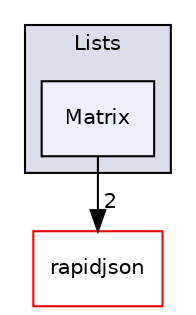 digraph "src/tec/ac/cr/Scrabble Server/Logic/Lists/Matrix" {
  compound=true
  node [ fontsize="10", fontname="Helvetica"];
  edge [ labelfontsize="10", labelfontname="Helvetica"];
  subgraph clusterdir_47e1e03c52f8af166058cad42d8f60ce {
    graph [ bgcolor="#ddddee", pencolor="black", label="Lists" fontname="Helvetica", fontsize="10", URL="dir_47e1e03c52f8af166058cad42d8f60ce.html"]
  dir_c83d415616d17876c756c6b89c8a9b1a [shape=box, label="Matrix", style="filled", fillcolor="#eeeeff", pencolor="black", URL="dir_c83d415616d17876c756c6b89c8a9b1a.html"];
  }
  dir_53fe55a6fa5d8a93131bcb1db0ab065b [shape=box label="rapidjson" fillcolor="white" style="filled" color="red" URL="dir_53fe55a6fa5d8a93131bcb1db0ab065b.html"];
  dir_c83d415616d17876c756c6b89c8a9b1a->dir_53fe55a6fa5d8a93131bcb1db0ab065b [headlabel="2", labeldistance=1.5 headhref="dir_000010_000011.html"];
}
